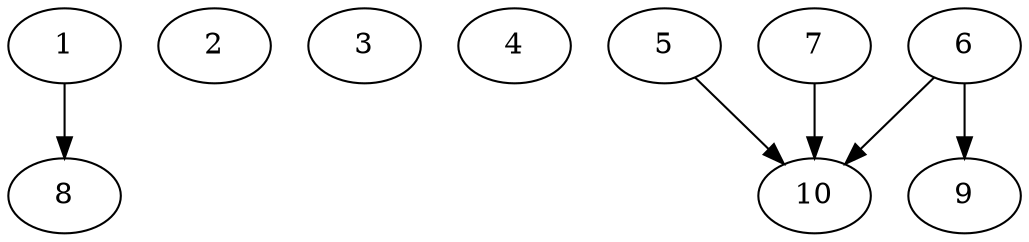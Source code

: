 // DAG automatically generated by daggen at Thu Oct  3 13:58:04 2019
// ./daggen --dot -n 10 --ccr 0.3 --fat 0.9 --regular 0.9 --density 0.5 --mindata 5242880 --maxdata 52428800 
digraph G {
  1 [size="161389227", alpha="0.02", expect_size="48416768"] 
  1 -> 8 [size ="48416768"]
  2 [size="71584427", alpha="0.10", expect_size="21475328"] 
  3 [size="39400107", alpha="0.01", expect_size="11820032"] 
  4 [size="137028267", alpha="0.07", expect_size="41108480"] 
  5 [size="87152640", alpha="0.14", expect_size="26145792"] 
  5 -> 10 [size ="26145792"]
  6 [size="64000000", alpha="0.07", expect_size="19200000"] 
  6 -> 9 [size ="19200000"]
  6 -> 10 [size ="19200000"]
  7 [size="84899840", alpha="0.10", expect_size="25469952"] 
  7 -> 10 [size ="25469952"]
  8 [size="79796907", alpha="0.03", expect_size="23939072"] 
  9 [size="111264427", alpha="0.08", expect_size="33379328"] 
  10 [size="19002027", alpha="0.00", expect_size="5700608"] 
}
